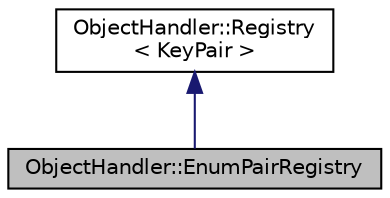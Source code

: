 digraph "ObjectHandler::EnumPairRegistry"
{
  edge [fontname="Helvetica",fontsize="10",labelfontname="Helvetica",labelfontsize="10"];
  node [fontname="Helvetica",fontsize="10",shape=record];
  Node2 [label="ObjectHandler::EnumPairRegistry",height=0.2,width=0.4,color="black", fillcolor="grey75", style="filled", fontcolor="black"];
  Node3 -> Node2 [dir="back",color="midnightblue",fontsize="10",style="solid",fontname="Helvetica"];
  Node3 [label="ObjectHandler::Registry\l\< KeyPair \>",height=0.2,width=0.4,color="black", fillcolor="white", style="filled",URL="$class_object_handler_1_1_registry.html"];
}
